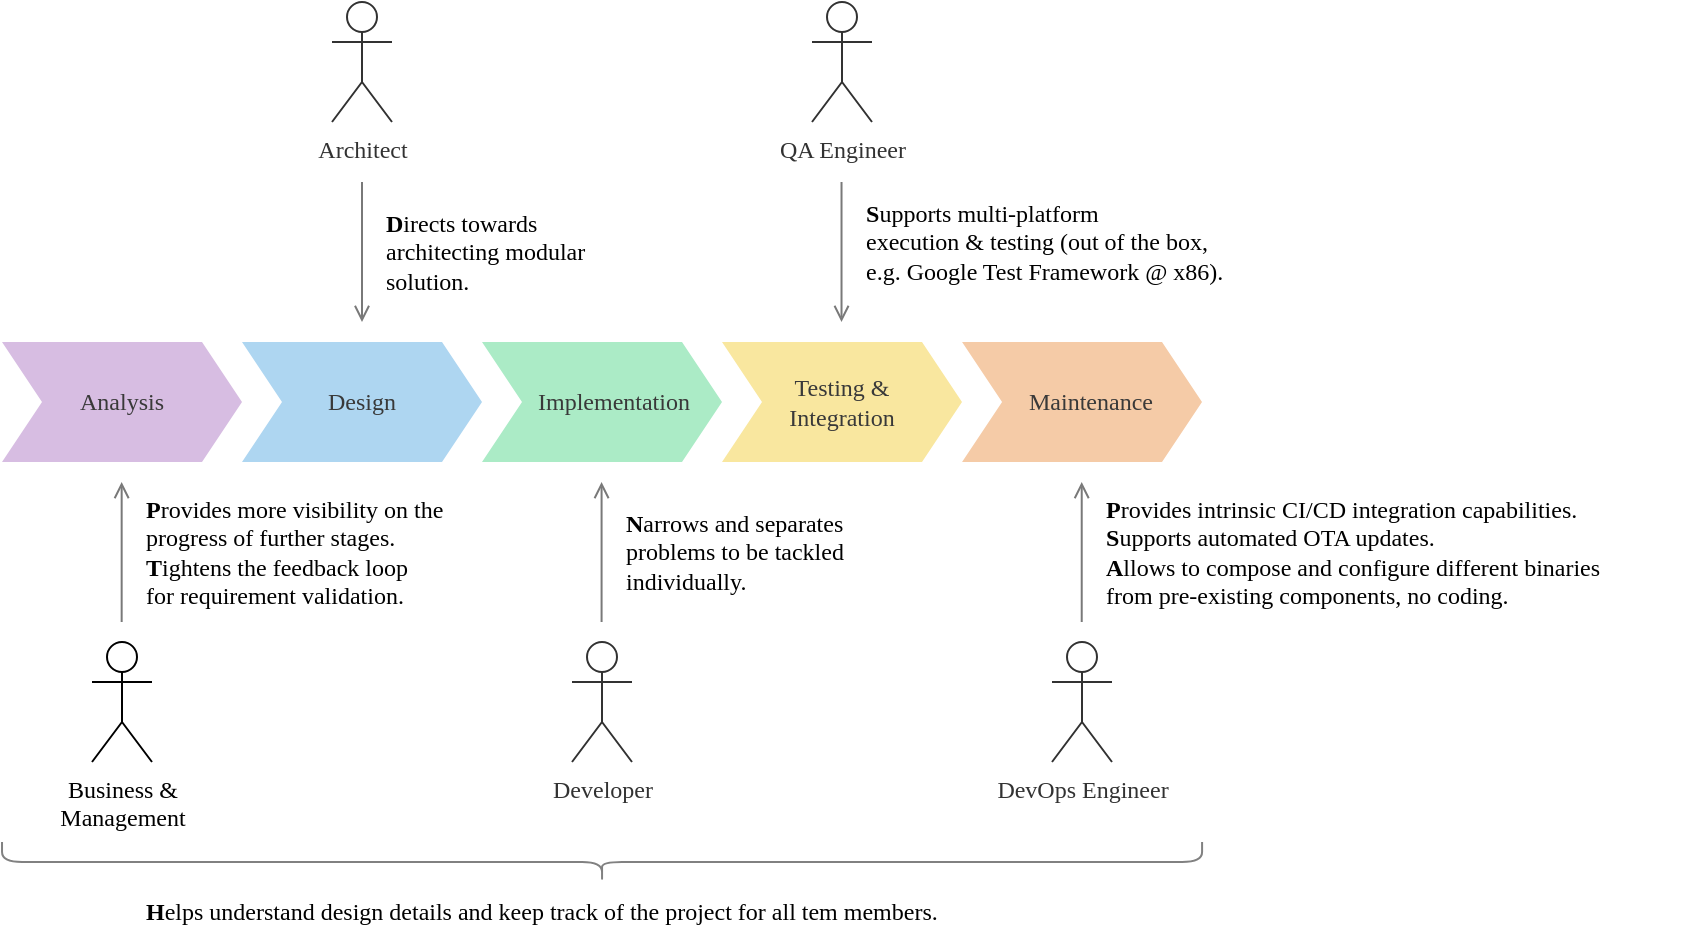 <mxfile><diagram name="Page-1" id="DI_pONW6aE3lndULB7f6"><mxGraphModel dx="1025" dy="779" grid="1" gridSize="10" guides="1" tooltips="1" connect="1" arrows="1" fold="1" page="1" pageScale="1" pageWidth="827" pageHeight="1169" background="none" math="0" shadow="0"><root><mxCell id="0"/><mxCell id="1" parent="0"/><mxCell id="cxv3Bj_0Zb1043b2Zh0B-1" value="Architect" style="shape=umlActor;verticalLabelPosition=bottom;verticalAlign=top;html=1;fontColor=#323232;strokeColor=#323232;fontFamily=Verdana;" parent="1" vertex="1"><mxGeometry x="165" width="30" height="60" as="geometry"/></mxCell><mxCell id="cxv3Bj_0Zb1043b2Zh0B-4" value="QA Engineer" style="shape=umlActor;verticalLabelPosition=bottom;verticalAlign=top;html=1;fontColor=#323232;strokeColor=#323232;fontFamily=Verdana;" parent="1" vertex="1"><mxGeometry x="405" width="30" height="60" as="geometry"/></mxCell><mxCell id="cxv3Bj_0Zb1043b2Zh0B-6" value="Business &amp;amp; &lt;br&gt;Management" style="shape=umlActor;verticalLabelPosition=bottom;verticalAlign=top;html=1;fontFamily=Verdana;" parent="1" vertex="1"><mxGeometry x="45" y="320" width="30" height="60" as="geometry"/></mxCell><mxCell id="cxv3Bj_0Zb1043b2Zh0B-42" style="edgeStyle=orthogonalEdgeStyle;rounded=0;orthogonalLoop=1;jettySize=auto;html=1;endArrow=none;startFill=0;startArrow=open;strokeColor=#797979;" parent="1" edge="1"><mxGeometry relative="1" as="geometry"><mxPoint x="180" y="90" as="targetPoint"/><mxPoint x="180" y="160" as="sourcePoint"/></mxGeometry></mxCell><mxCell id="cxv3Bj_0Zb1043b2Zh0B-22" value="Design" style="shape=step;perimeter=stepPerimeter;whiteSpace=wrap;html=1;fixedSize=1;fillColor=#AED6F1;strokeColor=none;fontColor=#393939;fontFamily=Verdana;fontStyle=0" parent="1" vertex="1"><mxGeometry x="120" y="170" width="120" height="60" as="geometry"/></mxCell><mxCell id="cxv3Bj_0Zb1043b2Zh0B-44" style="edgeStyle=orthogonalEdgeStyle;rounded=0;orthogonalLoop=1;jettySize=auto;html=1;endArrow=open;startFill=0;startArrow=none;strokeColor=#797979;endFill=0;" parent="1" edge="1"><mxGeometry relative="1" as="geometry"><mxPoint x="299.79" y="240" as="targetPoint"/><mxPoint x="299.79" y="310" as="sourcePoint"/></mxGeometry></mxCell><mxCell id="cxv3Bj_0Zb1043b2Zh0B-23" value="&amp;nbsp; &amp;nbsp; Implementation" style="shape=step;perimeter=stepPerimeter;whiteSpace=wrap;html=1;fixedSize=1;fillColor=#ABEBC6;strokeColor=none;fontColor=#393939;fontFamily=Verdana;fontStyle=0" parent="1" vertex="1"><mxGeometry x="240" y="170" width="120" height="60" as="geometry"/></mxCell><mxCell id="cxv3Bj_0Zb1043b2Zh0B-24" value="Testing &amp;amp; &lt;br&gt;Integration" style="shape=step;perimeter=stepPerimeter;whiteSpace=wrap;html=1;fixedSize=1;fillColor=#F9E79F;strokeColor=none;fontColor=#393939;fontFamily=Verdana;" parent="1" vertex="1"><mxGeometry x="360" y="170" width="120" height="60" as="geometry"/></mxCell><mxCell id="cxv3Bj_0Zb1043b2Zh0B-25" value="&amp;nbsp; &amp;nbsp;Maintenance" style="shape=step;perimeter=stepPerimeter;whiteSpace=wrap;html=1;fixedSize=1;fillColor=#F5CBA7;strokeColor=none;fontColor=#393939;fontFamily=Verdana;" parent="1" vertex="1"><mxGeometry x="480.03" y="170" width="119.97" height="60" as="geometry"/></mxCell><mxCell id="cxv3Bj_0Zb1043b2Zh0B-26" value="Analysis" style="shape=step;perimeter=stepPerimeter;whiteSpace=wrap;html=1;fixedSize=1;fillColor=#D7BDE2;strokeColor=none;fontColor=light-dark(#393939,#EDEDED);fontFamily=Verdana;fontStyle=0" parent="1" vertex="1"><mxGeometry y="170" width="120" height="60" as="geometry"/></mxCell><mxCell id="cxv3Bj_0Zb1043b2Zh0B-29" value="DevOps Engineer" style="shape=umlActor;verticalLabelPosition=bottom;verticalAlign=top;html=1;fontColor=#323232;strokeColor=#323232;fontFamily=Verdana;" parent="1" vertex="1"><mxGeometry x="525" y="320" width="30" height="60" as="geometry"/></mxCell><mxCell id="cxv3Bj_0Zb1043b2Zh0B-38" value="Developer " style="shape=umlActor;verticalLabelPosition=bottom;verticalAlign=top;html=1;fontColor=#323232;strokeColor=#323232;fontFamily=Verdana;" parent="1" vertex="1"><mxGeometry x="285" y="320" width="30" height="60" as="geometry"/></mxCell><mxCell id="cxv3Bj_0Zb1043b2Zh0B-55" style="edgeStyle=orthogonalEdgeStyle;rounded=0;orthogonalLoop=1;jettySize=auto;html=1;endArrow=open;startFill=0;startArrow=none;strokeColor=#797979;endFill=0;" parent="1" edge="1"><mxGeometry relative="1" as="geometry"><mxPoint x="59.83" y="240" as="targetPoint"/><mxPoint x="59.83" y="310" as="sourcePoint"/></mxGeometry></mxCell><mxCell id="cxv3Bj_0Zb1043b2Zh0B-56" style="edgeStyle=orthogonalEdgeStyle;rounded=0;orthogonalLoop=1;jettySize=auto;html=1;endArrow=open;startFill=0;startArrow=none;strokeColor=#797979;endFill=0;" parent="1" edge="1"><mxGeometry relative="1" as="geometry"><mxPoint x="539.86" y="240" as="targetPoint"/><mxPoint x="539.86" y="310" as="sourcePoint"/></mxGeometry></mxCell><mxCell id="cxv3Bj_0Zb1043b2Zh0B-58" style="edgeStyle=orthogonalEdgeStyle;rounded=0;orthogonalLoop=1;jettySize=auto;html=1;endArrow=none;startFill=0;startArrow=open;strokeColor=#797979;" parent="1" edge="1"><mxGeometry relative="1" as="geometry"><mxPoint x="419.76" y="90" as="targetPoint"/><mxPoint x="419.76" y="160" as="sourcePoint"/></mxGeometry></mxCell><mxCell id="cxv3Bj_0Zb1043b2Zh0B-60" value="" style="shape=curlyBracket;whiteSpace=wrap;html=1;rounded=1;labelPosition=left;verticalLabelPosition=middle;align=right;verticalAlign=middle;rotation=-90;fontColor=#717171;strokeColor=#818181;" parent="1" vertex="1"><mxGeometry x="290.03" y="130" width="20" height="600.03" as="geometry"/></mxCell><mxCell id="7" value="&lt;div&gt;&lt;font color=&quot;#000000&quot;&gt;P&lt;/font&gt;&lt;font style=&quot;font-weight: normal;&quot; color=&quot;#000000&quot;&gt;rovides more visibility on the&lt;/font&gt;&lt;/div&gt;&lt;div&gt;&lt;font style=&quot;font-weight: normal;&quot; color=&quot;#000000&quot;&gt;progress of further stages.&lt;/font&gt;&lt;/div&gt;&lt;div&gt;&lt;font color=&quot;#000000&quot;&gt;T&lt;/font&gt;&lt;font style=&quot;font-weight: normal;&quot; color=&quot;#000000&quot;&gt;ightens the feedback loop&lt;/font&gt;&lt;/div&gt;&lt;div&gt;&lt;font style=&quot;font-weight: normal;&quot; color=&quot;#000000&quot;&gt;for requirement validation.&lt;/font&gt;&lt;/div&gt;" style="text;html=1;align=left;verticalAlign=middle;resizable=0;points=[];autosize=1;strokeColor=none;fillColor=none;fontFamily=Tahoma;fontStyle=1" parent="1" vertex="1"><mxGeometry x="70" y="240" width="180" height="70" as="geometry"/></mxCell><mxCell id="10" value="&lt;div&gt;&lt;font color=&quot;#000000&quot;&gt;&lt;b&gt;N&lt;/b&gt;arrows and separates&lt;/font&gt;&lt;/div&gt;&lt;div&gt;&lt;font color=&quot;#000000&quot;&gt;problems to be tackled&lt;/font&gt;&lt;/div&gt;&lt;div&gt;&lt;font color=&quot;#000000&quot;&gt;individually.&lt;/font&gt;&lt;/div&gt;" style="text;html=1;align=left;verticalAlign=middle;resizable=0;points=[];autosize=1;strokeColor=none;fillColor=none;fontFamily=Tahoma;fontStyle=0" parent="1" vertex="1"><mxGeometry x="310.03" y="245" width="150" height="60" as="geometry"/></mxCell><mxCell id="11" value="&lt;div&gt;&lt;font color=&quot;#000000&quot;&gt;&lt;b&gt;P&lt;/b&gt;rovides intrinsic CI/CD integration capabilities.&lt;/font&gt;&lt;/div&gt;&lt;div&gt;&lt;font color=&quot;#000000&quot;&gt;&lt;b&gt;S&lt;/b&gt;upports automated OTA updates.&lt;/font&gt;&lt;/div&gt;&lt;div&gt;&lt;font color=&quot;#000000&quot;&gt;&lt;b&gt;A&lt;/b&gt;llows to compose and configure different binaries&lt;/font&gt;&lt;/div&gt;&lt;div&gt;&lt;font color=&quot;#000000&quot;&gt;from pre-existing components, no coding.&lt;/font&gt;&lt;/div&gt;" style="text;html=1;align=left;verticalAlign=middle;resizable=0;points=[];autosize=1;strokeColor=none;fillColor=none;fontFamily=Tahoma;fontStyle=0" parent="1" vertex="1"><mxGeometry x="550" y="240" width="290" height="70" as="geometry"/></mxCell><mxCell id="12" value="&lt;div&gt;&lt;font color=&quot;#000000&quot;&gt;&lt;b&gt;D&lt;/b&gt;irects towards&lt;/font&gt;&lt;/div&gt;&lt;div&gt;&lt;font color=&quot;#000000&quot;&gt;architecting modular&lt;/font&gt;&lt;/div&gt;&lt;div&gt;&lt;font color=&quot;#000000&quot;&gt;solution.&lt;/font&gt;&lt;/div&gt;" style="text;html=1;align=left;verticalAlign=middle;resizable=0;points=[];autosize=1;strokeColor=none;fillColor=none;fontFamily=Tahoma;fontStyle=0" parent="1" vertex="1"><mxGeometry x="190" y="95" width="130" height="60" as="geometry"/></mxCell><mxCell id="13" value="&lt;div&gt;&lt;font color=&quot;#000000&quot;&gt;&lt;b&gt;S&lt;/b&gt;upports multi-platform&lt;/font&gt;&lt;/div&gt;&lt;div&gt;&lt;font color=&quot;#000000&quot;&gt;execution &amp;amp; testing (out of the box,&lt;/font&gt;&lt;/div&gt;&lt;div&gt;&lt;font color=&quot;#000000&quot;&gt;e.g. Google Test Framework @ x86).&lt;/font&gt;&lt;/div&gt;" style="text;html=1;align=left;verticalAlign=middle;resizable=0;points=[];autosize=1;strokeColor=none;fillColor=none;fontFamily=Tahoma;fontStyle=0" parent="1" vertex="1"><mxGeometry x="430" y="89.99" width="220" height="60" as="geometry"/></mxCell><mxCell id="14" value="H&lt;span style=&quot;font-weight: normal;&quot;&gt;elps understand design details and keep track of the project for all tem members.&lt;/span&gt;" style="text;html=1;align=left;verticalAlign=middle;resizable=0;points=[];autosize=1;strokeColor=none;fillColor=none;fontFamily=Tahoma;fontStyle=1" parent="1" vertex="1"><mxGeometry x="70.0" y="440.01" width="460" height="30" as="geometry"/></mxCell></root></mxGraphModel></diagram></mxfile>